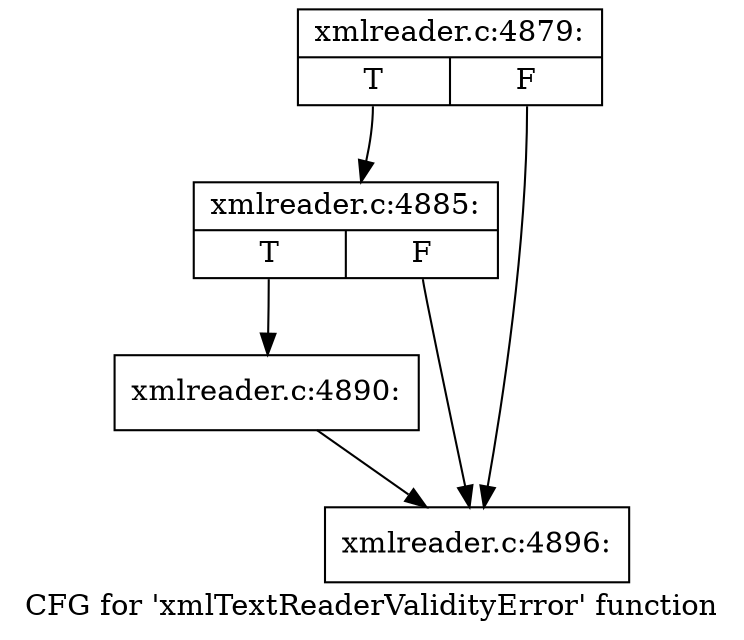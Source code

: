 digraph "CFG for 'xmlTextReaderValidityError' function" {
	label="CFG for 'xmlTextReaderValidityError' function";

	Node0x4a4ca80 [shape=record,label="{xmlreader.c:4879:|{<s0>T|<s1>F}}"];
	Node0x4a4ca80:s0 -> Node0x4a4fc80;
	Node0x4a4ca80:s1 -> Node0x4a4fc30;
	Node0x4a4fc80 [shape=record,label="{xmlreader.c:4885:|{<s0>T|<s1>F}}"];
	Node0x4a4fc80:s0 -> Node0x4a4fbe0;
	Node0x4a4fc80:s1 -> Node0x4a4fc30;
	Node0x4a4fbe0 [shape=record,label="{xmlreader.c:4890:}"];
	Node0x4a4fbe0 -> Node0x4a4fc30;
	Node0x4a4fc30 [shape=record,label="{xmlreader.c:4896:}"];
}
